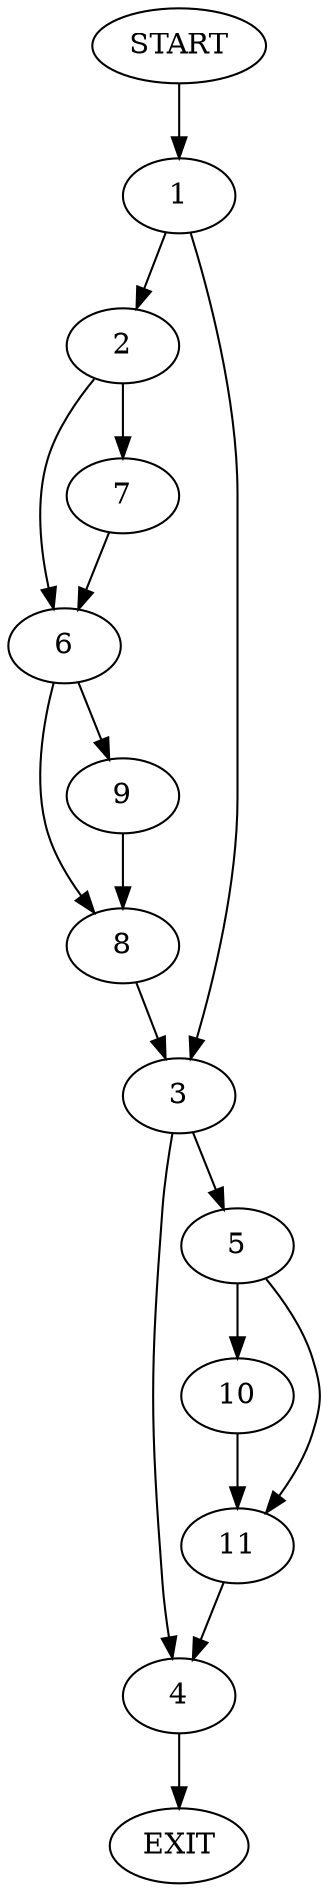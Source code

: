 digraph {
0 [label="START"]
12 [label="EXIT"]
0 -> 1
1 -> 2
1 -> 3
3 -> 4
3 -> 5
2 -> 6
2 -> 7
6 -> 8
6 -> 9
7 -> 6
8 -> 3
9 -> 8
5 -> 10
5 -> 11
4 -> 12
10 -> 11
11 -> 4
}
